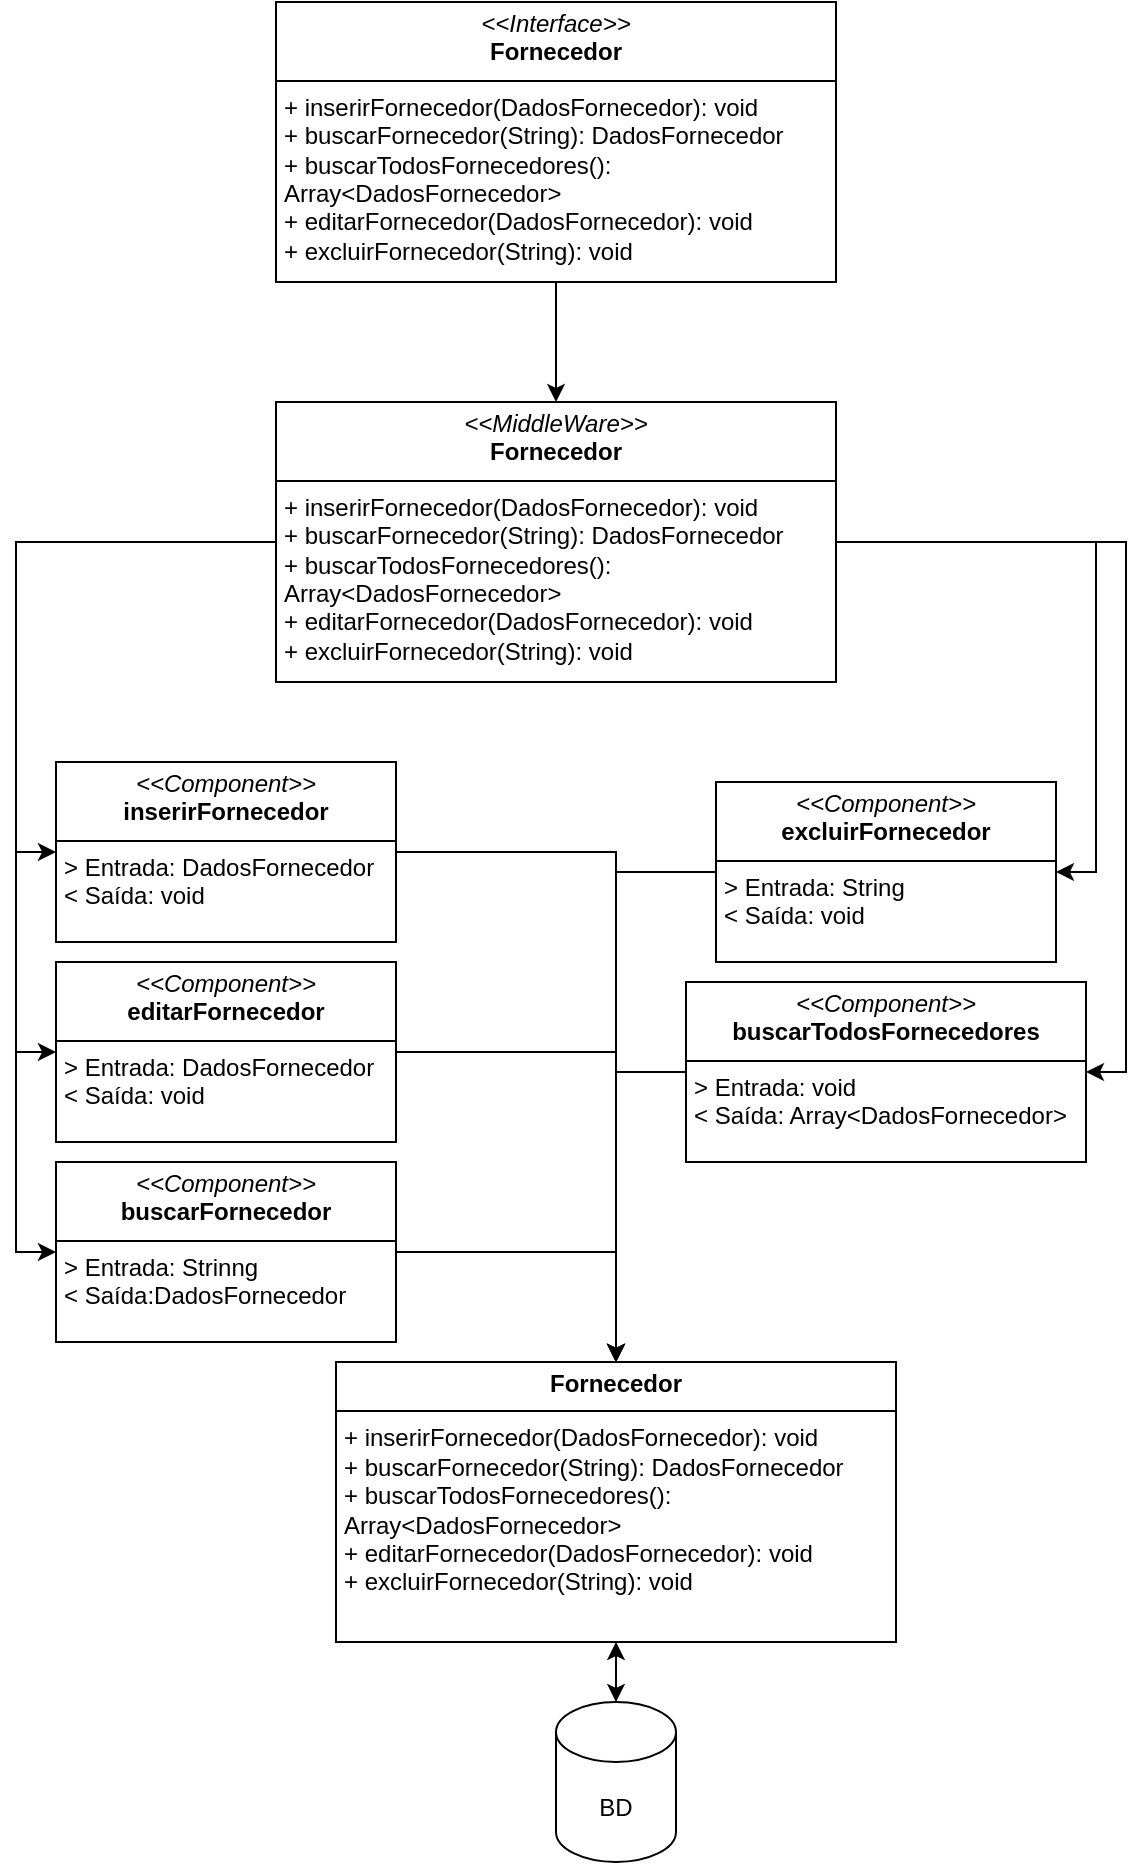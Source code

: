 <mxfile version="24.3.1" type="github">
  <diagram name="Página-1" id="k12vF5GZD4Jgr2yxI6np">
    <mxGraphModel dx="1393" dy="789" grid="1" gridSize="10" guides="1" tooltips="1" connect="1" arrows="1" fold="1" page="1" pageScale="1" pageWidth="827" pageHeight="1169" math="0" shadow="0">
      <root>
        <mxCell id="0" />
        <mxCell id="1" parent="0" />
        <mxCell id="iOpOKTiMhZSJ0YGTTrD3-2" style="edgeStyle=orthogonalEdgeStyle;rounded=0;orthogonalLoop=1;jettySize=auto;html=1;exitX=0.5;exitY=1;exitDx=0;exitDy=0;entryX=0.5;entryY=0;entryDx=0;entryDy=0;" edge="1" parent="1" source="Gn4x0j2BB07o5eoxoqjv-3" target="Gn4x0j2BB07o5eoxoqjv-4">
          <mxGeometry relative="1" as="geometry" />
        </mxCell>
        <mxCell id="Gn4x0j2BB07o5eoxoqjv-3" value="&lt;p style=&quot;margin:0px;margin-top:4px;text-align:center;&quot;&gt;&lt;i&gt;&amp;lt;&amp;lt;Interface&amp;gt;&amp;gt;&lt;/i&gt;&lt;br&gt;&lt;b&gt;Fornecedor&lt;/b&gt;&lt;/p&gt;&lt;hr size=&quot;1&quot; style=&quot;border-style:solid;&quot;&gt;&lt;p style=&quot;margin:0px;margin-left:4px;&quot;&gt;+ inserirFornecedor(DadosFornecedor): void&lt;/p&gt;&lt;p style=&quot;margin:0px;margin-left:4px;&quot;&gt;+ buscarFornecedor(String): DadosFornecedor&lt;/p&gt;&lt;p style=&quot;margin:0px;margin-left:4px;&quot;&gt;+ buscarTodosFornecedores(): Array&amp;lt;DadosFornecedor&amp;gt;&lt;/p&gt;&lt;p style=&quot;margin:0px;margin-left:4px;&quot;&gt;+ editarFornecedor(DadosFornecedor): void&lt;/p&gt;&lt;p style=&quot;margin:0px;margin-left:4px;&quot;&gt;+ excluirFornecedor(String): void&lt;/p&gt;" style="verticalAlign=top;align=left;overflow=fill;html=1;whiteSpace=wrap;" parent="1" vertex="1">
          <mxGeometry x="230" y="30" width="280" height="140" as="geometry" />
        </mxCell>
        <mxCell id="iOpOKTiMhZSJ0YGTTrD3-20" style="edgeStyle=orthogonalEdgeStyle;rounded=0;orthogonalLoop=1;jettySize=auto;html=1;exitX=1;exitY=0.5;exitDx=0;exitDy=0;entryX=1;entryY=0.5;entryDx=0;entryDy=0;" edge="1" parent="1" source="Gn4x0j2BB07o5eoxoqjv-4" target="iOpOKTiMhZSJ0YGTTrD3-8">
          <mxGeometry relative="1" as="geometry" />
        </mxCell>
        <mxCell id="iOpOKTiMhZSJ0YGTTrD3-21" style="edgeStyle=orthogonalEdgeStyle;rounded=0;orthogonalLoop=1;jettySize=auto;html=1;exitX=1;exitY=0.5;exitDx=0;exitDy=0;entryX=1;entryY=0.5;entryDx=0;entryDy=0;" edge="1" parent="1" source="Gn4x0j2BB07o5eoxoqjv-4" target="iOpOKTiMhZSJ0YGTTrD3-6">
          <mxGeometry relative="1" as="geometry" />
        </mxCell>
        <mxCell id="iOpOKTiMhZSJ0YGTTrD3-22" style="edgeStyle=orthogonalEdgeStyle;rounded=0;orthogonalLoop=1;jettySize=auto;html=1;exitX=0;exitY=0.5;exitDx=0;exitDy=0;entryX=0;entryY=0.5;entryDx=0;entryDy=0;" edge="1" parent="1" source="Gn4x0j2BB07o5eoxoqjv-4" target="iOpOKTiMhZSJ0YGTTrD3-4">
          <mxGeometry relative="1" as="geometry" />
        </mxCell>
        <mxCell id="iOpOKTiMhZSJ0YGTTrD3-23" style="edgeStyle=orthogonalEdgeStyle;rounded=0;orthogonalLoop=1;jettySize=auto;html=1;exitX=0;exitY=0.5;exitDx=0;exitDy=0;entryX=0;entryY=0.5;entryDx=0;entryDy=0;" edge="1" parent="1" source="Gn4x0j2BB07o5eoxoqjv-4" target="iOpOKTiMhZSJ0YGTTrD3-7">
          <mxGeometry relative="1" as="geometry" />
        </mxCell>
        <mxCell id="iOpOKTiMhZSJ0YGTTrD3-24" style="edgeStyle=orthogonalEdgeStyle;rounded=0;orthogonalLoop=1;jettySize=auto;html=1;exitX=0;exitY=0.5;exitDx=0;exitDy=0;entryX=0;entryY=0.5;entryDx=0;entryDy=0;" edge="1" parent="1" source="Gn4x0j2BB07o5eoxoqjv-4" target="iOpOKTiMhZSJ0YGTTrD3-5">
          <mxGeometry relative="1" as="geometry" />
        </mxCell>
        <mxCell id="Gn4x0j2BB07o5eoxoqjv-4" value="&lt;p style=&quot;margin:0px;margin-top:4px;text-align:center;&quot;&gt;&lt;i&gt;&amp;lt;&amp;lt;MiddleWare&amp;gt;&amp;gt;&lt;/i&gt;&lt;br&gt;&lt;b&gt;Fornecedor&lt;/b&gt;&lt;/p&gt;&lt;hr size=&quot;1&quot; style=&quot;border-style:solid;&quot;&gt;&lt;p style=&quot;margin:0px;margin-left:4px;&quot;&gt;+ inserirFornecedor(DadosFornecedor): void&lt;/p&gt;&lt;p style=&quot;margin:0px;margin-left:4px;&quot;&gt;+ buscarFornecedor(String): DadosFornecedor&lt;/p&gt;&lt;p style=&quot;margin:0px;margin-left:4px;&quot;&gt;+ buscarTodosFornecedores(): Array&amp;lt;DadosFornecedor&amp;gt;&lt;/p&gt;&lt;p style=&quot;margin:0px;margin-left:4px;&quot;&gt;+ editarFornecedor(DadosFornecedor): void&lt;/p&gt;&lt;p style=&quot;margin:0px;margin-left:4px;&quot;&gt;+ excluirFornecedor(String): void&lt;/p&gt;" style="verticalAlign=top;align=left;overflow=fill;html=1;whiteSpace=wrap;" parent="1" vertex="1">
          <mxGeometry x="230" y="230" width="280" height="140" as="geometry" />
        </mxCell>
        <mxCell id="Gn4x0j2BB07o5eoxoqjv-11" style="edgeStyle=orthogonalEdgeStyle;rounded=0;orthogonalLoop=1;jettySize=auto;html=1;" parent="1" source="Gn4x0j2BB07o5eoxoqjv-5" target="Gn4x0j2BB07o5eoxoqjv-12" edge="1">
          <mxGeometry relative="1" as="geometry">
            <mxPoint x="590" y="530" as="targetPoint" />
          </mxGeometry>
        </mxCell>
        <mxCell id="Gn4x0j2BB07o5eoxoqjv-5" value="&lt;p style=&quot;margin:0px;margin-top:4px;text-align:center;&quot;&gt;&lt;b&gt;Fornecedor&lt;/b&gt;&lt;/p&gt;&lt;hr size=&quot;1&quot; style=&quot;border-style:solid;&quot;&gt;&lt;p style=&quot;margin:0px;margin-left:4px;&quot;&gt;+ inserirFornecedor(DadosFornecedor): void&lt;/p&gt;&lt;p style=&quot;margin:0px;margin-left:4px;&quot;&gt;+ buscarFornecedor(String): DadosFornecedor&lt;/p&gt;&lt;p style=&quot;margin:0px;margin-left:4px;&quot;&gt;+ buscarTodosFornecedores(): Array&amp;lt;DadosFornecedor&amp;gt;&lt;/p&gt;&lt;p style=&quot;margin:0px;margin-left:4px;&quot;&gt;+ editarFornecedor(DadosFornecedor): void&lt;/p&gt;&lt;p style=&quot;margin:0px;margin-left:4px;&quot;&gt;+ excluirFornecedor(String): void&lt;/p&gt;" style="verticalAlign=top;align=left;overflow=fill;html=1;whiteSpace=wrap;" parent="1" vertex="1">
          <mxGeometry x="260" y="710" width="280" height="140" as="geometry" />
        </mxCell>
        <mxCell id="iOpOKTiMhZSJ0YGTTrD3-1" value="" style="edgeStyle=orthogonalEdgeStyle;rounded=0;orthogonalLoop=1;jettySize=auto;html=1;" edge="1" parent="1" source="Gn4x0j2BB07o5eoxoqjv-12" target="Gn4x0j2BB07o5eoxoqjv-5">
          <mxGeometry relative="1" as="geometry" />
        </mxCell>
        <mxCell id="Gn4x0j2BB07o5eoxoqjv-12" value="BD" style="shape=cylinder3;whiteSpace=wrap;html=1;boundedLbl=1;backgroundOutline=1;size=15;" parent="1" vertex="1">
          <mxGeometry x="370" y="880" width="60" height="80" as="geometry" />
        </mxCell>
        <mxCell id="iOpOKTiMhZSJ0YGTTrD3-25" style="edgeStyle=orthogonalEdgeStyle;rounded=0;orthogonalLoop=1;jettySize=auto;html=1;exitX=1;exitY=0.5;exitDx=0;exitDy=0;entryX=0.5;entryY=0;entryDx=0;entryDy=0;" edge="1" parent="1" source="iOpOKTiMhZSJ0YGTTrD3-4" target="Gn4x0j2BB07o5eoxoqjv-5">
          <mxGeometry relative="1" as="geometry" />
        </mxCell>
        <mxCell id="iOpOKTiMhZSJ0YGTTrD3-4" value="&lt;p style=&quot;margin:0px;margin-top:4px;text-align:center;&quot;&gt;&lt;i&gt;&amp;lt;&amp;lt;Component&amp;gt;&amp;gt;&lt;/i&gt;&lt;br&gt;&lt;b&gt;inserirFornecedor&lt;/b&gt;&lt;/p&gt;&lt;hr size=&quot;1&quot; style=&quot;border-style:solid;&quot;&gt;&lt;p style=&quot;margin:0px;margin-left:4px;&quot;&gt;&amp;gt; Entrada: DadosFornecedor&lt;/p&gt;&lt;p style=&quot;margin:0px;margin-left:4px;&quot;&gt;&amp;lt; Saída: void&lt;/p&gt;" style="verticalAlign=top;align=left;overflow=fill;html=1;whiteSpace=wrap;" vertex="1" parent="1">
          <mxGeometry x="120" y="410" width="170" height="90" as="geometry" />
        </mxCell>
        <mxCell id="iOpOKTiMhZSJ0YGTTrD3-27" style="edgeStyle=orthogonalEdgeStyle;rounded=0;orthogonalLoop=1;jettySize=auto;html=1;exitX=1;exitY=0.5;exitDx=0;exitDy=0;entryX=0.5;entryY=0;entryDx=0;entryDy=0;" edge="1" parent="1" source="iOpOKTiMhZSJ0YGTTrD3-5" target="Gn4x0j2BB07o5eoxoqjv-5">
          <mxGeometry relative="1" as="geometry" />
        </mxCell>
        <mxCell id="iOpOKTiMhZSJ0YGTTrD3-5" value="&lt;p style=&quot;margin:0px;margin-top:4px;text-align:center;&quot;&gt;&lt;i&gt;&amp;lt;&amp;lt;Component&amp;gt;&amp;gt;&lt;/i&gt;&lt;br&gt;&lt;b&gt;buscarFornecedor&lt;/b&gt;&lt;/p&gt;&lt;hr size=&quot;1&quot; style=&quot;border-style:solid;&quot;&gt;&lt;p style=&quot;margin:0px;margin-left:4px;&quot;&gt;&amp;gt; Entrada: Strinng&lt;/p&gt;&lt;p style=&quot;margin:0px;margin-left:4px;&quot;&gt;&amp;lt; Saída:DadosFornecedor&lt;/p&gt;" style="verticalAlign=top;align=left;overflow=fill;html=1;whiteSpace=wrap;" vertex="1" parent="1">
          <mxGeometry x="120" y="610" width="170" height="90" as="geometry" />
        </mxCell>
        <mxCell id="iOpOKTiMhZSJ0YGTTrD3-29" style="edgeStyle=orthogonalEdgeStyle;rounded=0;orthogonalLoop=1;jettySize=auto;html=1;exitX=0;exitY=0.5;exitDx=0;exitDy=0;entryX=0.5;entryY=0;entryDx=0;entryDy=0;" edge="1" parent="1" source="iOpOKTiMhZSJ0YGTTrD3-6" target="Gn4x0j2BB07o5eoxoqjv-5">
          <mxGeometry relative="1" as="geometry" />
        </mxCell>
        <mxCell id="iOpOKTiMhZSJ0YGTTrD3-6" value="&lt;p style=&quot;margin:0px;margin-top:4px;text-align:center;&quot;&gt;&lt;i&gt;&amp;lt;&amp;lt;Component&amp;gt;&amp;gt;&lt;/i&gt;&lt;br&gt;&lt;b&gt;buscarTodosFornecedores&lt;/b&gt;&lt;/p&gt;&lt;hr size=&quot;1&quot; style=&quot;border-style:solid;&quot;&gt;&lt;p style=&quot;margin:0px;margin-left:4px;&quot;&gt;&amp;gt; Entrada: void&lt;/p&gt;&lt;p style=&quot;margin:0px;margin-left:4px;&quot;&gt;&amp;lt; Saída: Array&amp;lt;DadosFornecedor&amp;gt;&lt;/p&gt;" style="verticalAlign=top;align=left;overflow=fill;html=1;whiteSpace=wrap;" vertex="1" parent="1">
          <mxGeometry x="435" y="520" width="200" height="90" as="geometry" />
        </mxCell>
        <mxCell id="iOpOKTiMhZSJ0YGTTrD3-26" style="edgeStyle=orthogonalEdgeStyle;rounded=0;orthogonalLoop=1;jettySize=auto;html=1;exitX=1;exitY=0.5;exitDx=0;exitDy=0;entryX=0.5;entryY=0;entryDx=0;entryDy=0;" edge="1" parent="1" source="iOpOKTiMhZSJ0YGTTrD3-7" target="Gn4x0j2BB07o5eoxoqjv-5">
          <mxGeometry relative="1" as="geometry" />
        </mxCell>
        <mxCell id="iOpOKTiMhZSJ0YGTTrD3-7" value="&lt;p style=&quot;margin:0px;margin-top:4px;text-align:center;&quot;&gt;&lt;i&gt;&amp;lt;&amp;lt;Component&amp;gt;&amp;gt;&lt;/i&gt;&lt;br&gt;&lt;b&gt;editarFornecedor&lt;/b&gt;&lt;/p&gt;&lt;hr size=&quot;1&quot; style=&quot;border-style:solid;&quot;&gt;&lt;p style=&quot;margin:0px;margin-left:4px;&quot;&gt;&amp;gt; Entrada: DadosFornecedor&lt;/p&gt;&lt;p style=&quot;margin:0px;margin-left:4px;&quot;&gt;&amp;lt; Saída: void&lt;/p&gt;" style="verticalAlign=top;align=left;overflow=fill;html=1;whiteSpace=wrap;" vertex="1" parent="1">
          <mxGeometry x="120" y="510" width="170" height="90" as="geometry" />
        </mxCell>
        <mxCell id="iOpOKTiMhZSJ0YGTTrD3-28" style="edgeStyle=orthogonalEdgeStyle;rounded=0;orthogonalLoop=1;jettySize=auto;html=1;exitX=0;exitY=0.5;exitDx=0;exitDy=0;entryX=0.5;entryY=0;entryDx=0;entryDy=0;" edge="1" parent="1" source="iOpOKTiMhZSJ0YGTTrD3-8" target="Gn4x0j2BB07o5eoxoqjv-5">
          <mxGeometry relative="1" as="geometry" />
        </mxCell>
        <mxCell id="iOpOKTiMhZSJ0YGTTrD3-8" value="&lt;p style=&quot;margin:0px;margin-top:4px;text-align:center;&quot;&gt;&lt;i&gt;&amp;lt;&amp;lt;Component&amp;gt;&amp;gt;&lt;/i&gt;&lt;br&gt;&lt;b&gt;excluirFornecedor&lt;/b&gt;&lt;/p&gt;&lt;hr size=&quot;1&quot; style=&quot;border-style:solid;&quot;&gt;&lt;p style=&quot;margin:0px;margin-left:4px;&quot;&gt;&amp;gt; Entrada: String&lt;/p&gt;&lt;p style=&quot;margin:0px;margin-left:4px;&quot;&gt;&amp;lt; Saída: void&lt;/p&gt;" style="verticalAlign=top;align=left;overflow=fill;html=1;whiteSpace=wrap;" vertex="1" parent="1">
          <mxGeometry x="450" y="420" width="170" height="90" as="geometry" />
        </mxCell>
      </root>
    </mxGraphModel>
  </diagram>
</mxfile>
